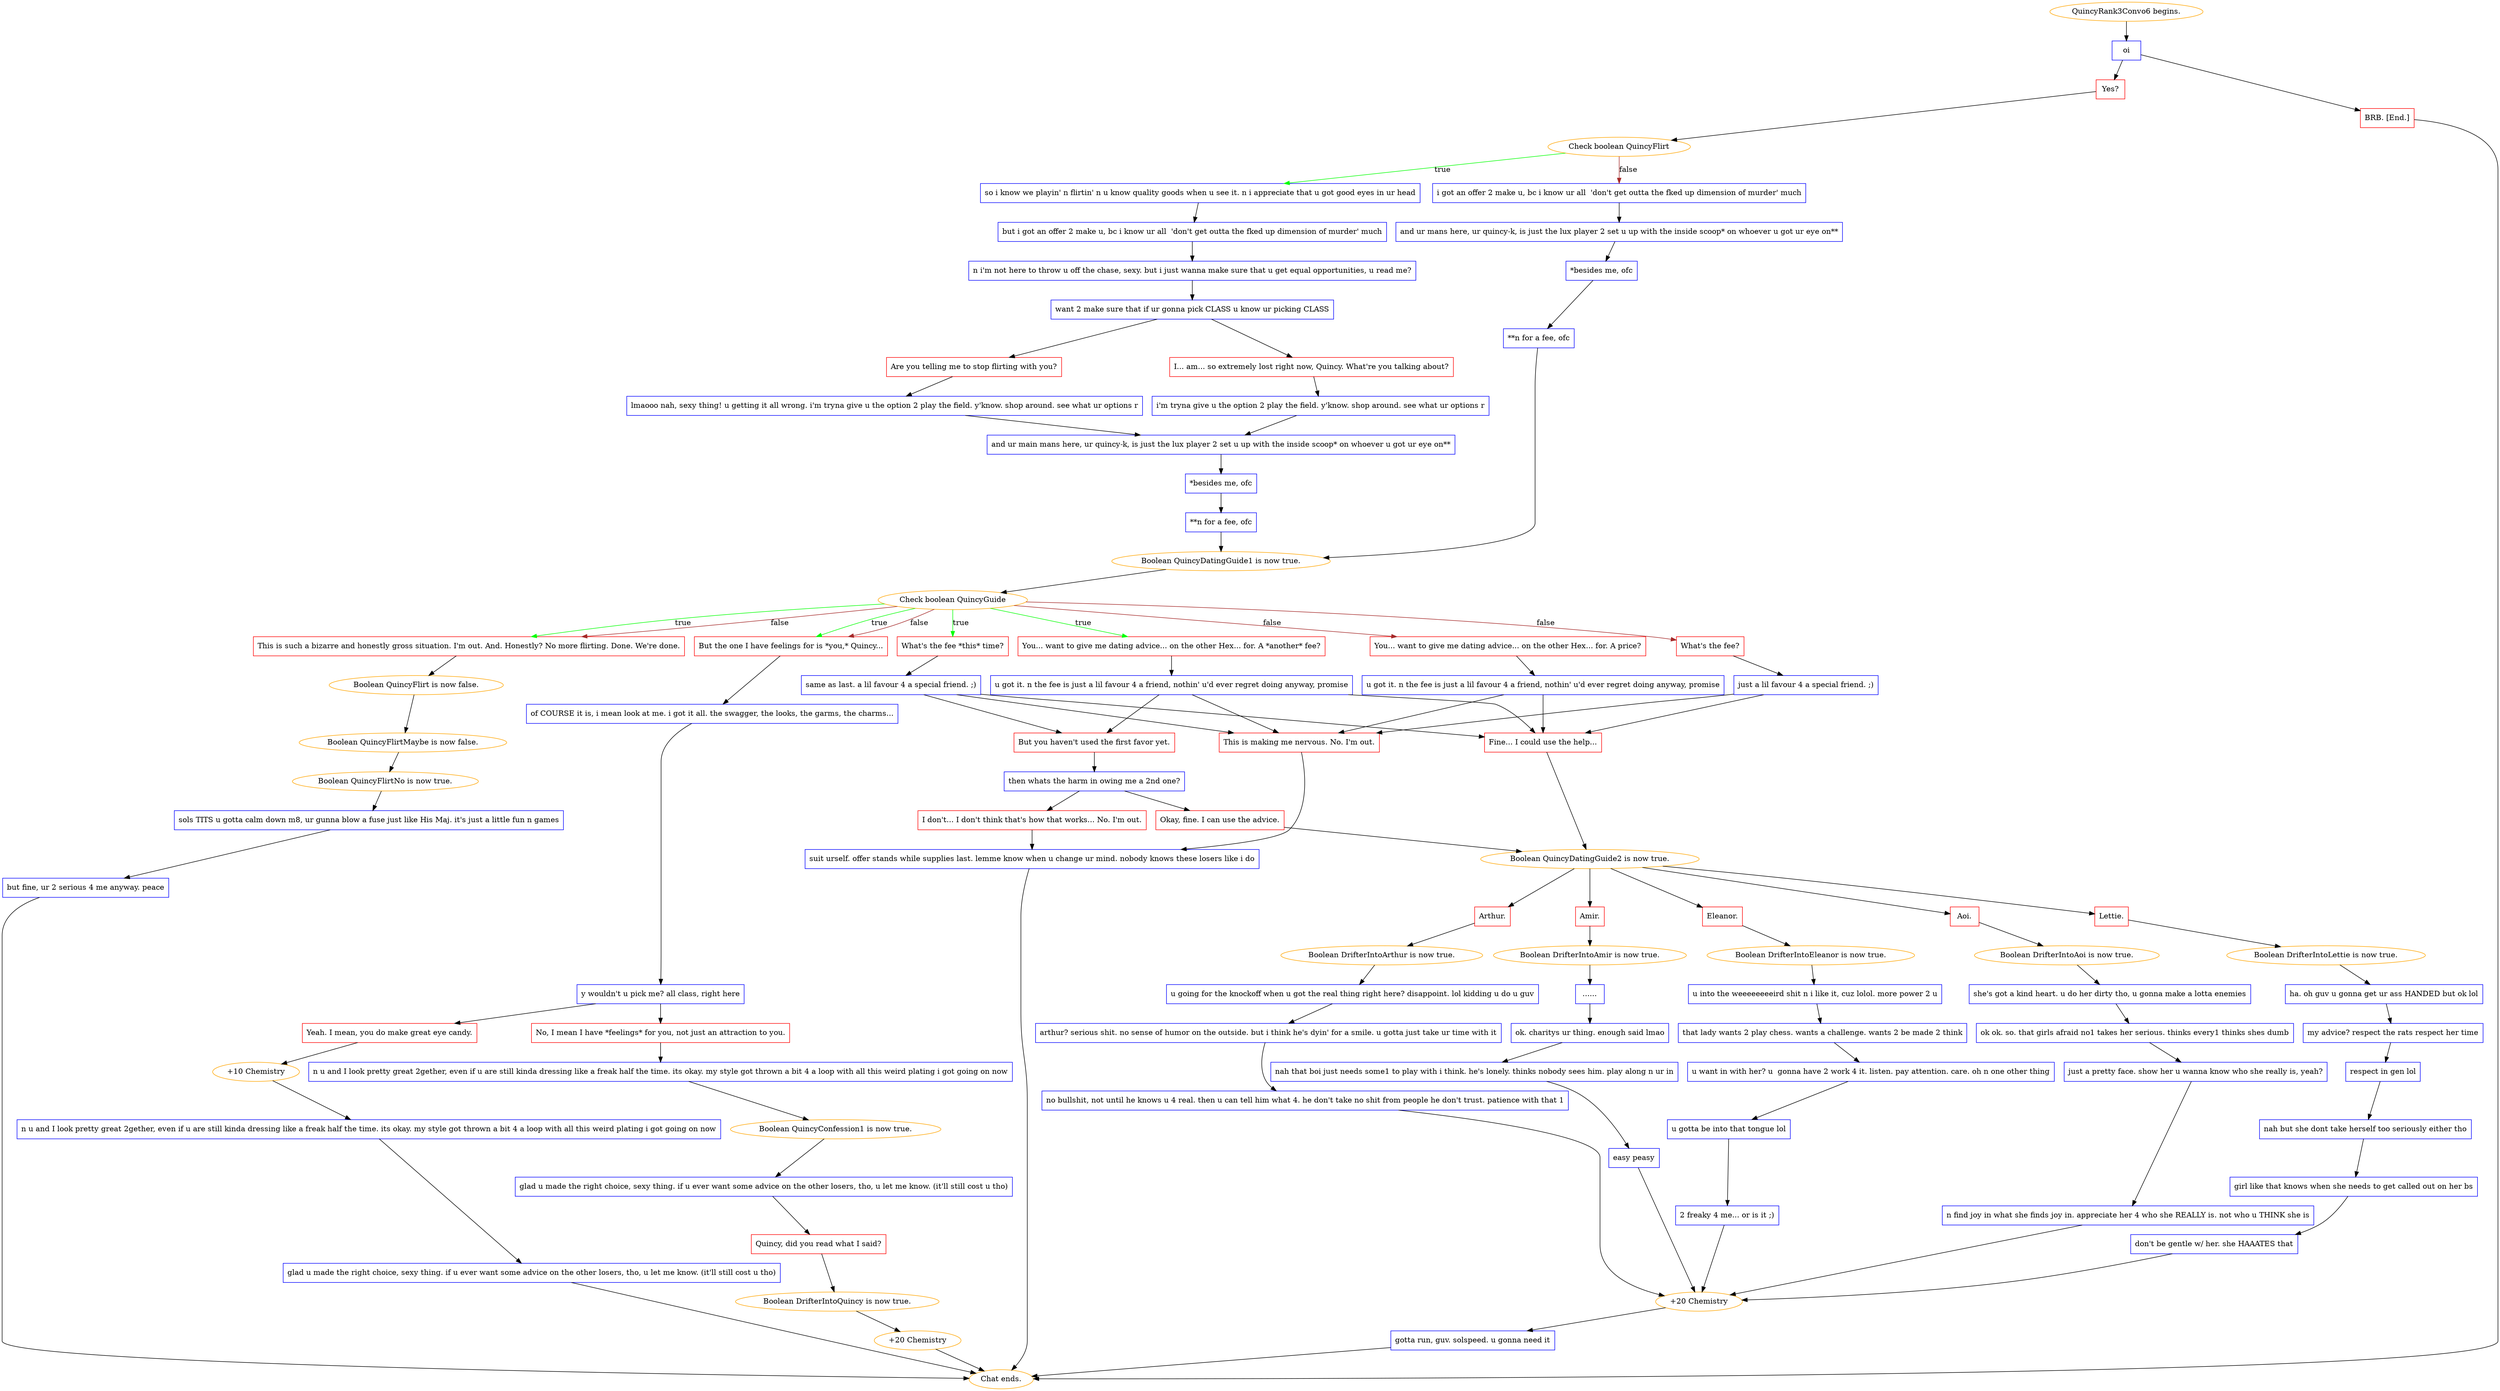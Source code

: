 digraph {
	"QuincyRank3Convo6 begins." [color=orange];
		"QuincyRank3Convo6 begins." -> 1613;
	1613 [label="oi",shape=box,color=blue];
		1613 -> 1614;
		1613 -> 1615;
	1614 [label="Yes?",shape=box,color=red];
		1614 -> 1617;
	1615 [label="BRB. [End.]",shape=box,color=red];
		1615 -> "Chat ends.";
	1617 [label="Check boolean QuincyFlirt",color=orange];
		1617 -> 1618 [label=true,color=green];
		1617 -> 1619 [label=false,color=brown];
	"Chat ends." [color=orange];
	1618 [label="so i know we playin' n flirtin' n u know quality goods when u see it. n i appreciate that u got good eyes in ur head",shape=box,color=blue];
		1618 -> 1620;
	1619 [label="i got an offer 2 make u, bc i know ur all  'don't get outta the fked up dimension of murder' much",shape=box,color=blue];
		1619 -> 1621;
	1620 [label="but i got an offer 2 make u, bc i know ur all  'don't get outta the fked up dimension of murder' much",shape=box,color=blue];
		1620 -> 1622;
	1621 [label="and ur mans here, ur quincy-k, is just the lux player 2 set u up with the inside scoop* on whoever u got ur eye on**",shape=box,color=blue];
		1621 -> 1623;
	1622 [label="n i'm not here to throw u off the chase, sexy. but i just wanna make sure that u get equal opportunities, u read me?",shape=box,color=blue];
		1622 -> 1625;
	1623 [label="*besides me, ofc",shape=box,color=blue];
		1623 -> 1624;
	1625 [label="want 2 make sure that if ur gonna pick CLASS u know ur picking CLASS",shape=box,color=blue];
		1625 -> 1626;
		1625 -> 1627;
	1624 [label="**n for a fee, ofc",shape=box,color=blue];
		1624 -> 1633;
	1626 [label="I... am... so extremely lost right now, Quincy. What're you talking about?",shape=box,color=red];
		1626 -> 1628;
	1627 [label="Are you telling me to stop flirting with you?",shape=box,color=red];
		1627 -> 1629;
	1633 [label="Boolean QuincyDatingGuide1 is now true.",color=orange];
		1633 -> 1634;
	1628 [label="i'm tryna give u the option 2 play the field. y'know. shop around. see what ur options r",shape=box,color=blue];
		1628 -> 1630;
	1629 [label="lmaooo nah, sexy thing! u getting it all wrong. i'm tryna give u the option 2 play the field. y'know. shop around. see what ur options r",shape=box,color=blue];
		1629 -> 1630;
	1634 [label="Check boolean QuincyGuide",color=orange];
		1634 -> 1635 [label=true,color=green];
		1634 -> 1636 [label=true,color=green];
		1634 -> 1639 [label=true,color=green];
		1634 -> 1640 [label=true,color=green];
		1634 -> 1637 [label=false,color=brown];
		1634 -> 1638 [label=false,color=brown];
		1634 -> 1639 [label=false,color=brown];
		1634 -> 1640 [label=false,color=brown];
	1630 [label="and ur main mans here, ur quincy-k, is just the lux player 2 set u up with the inside scoop* on whoever u got ur eye on**",shape=box,color=blue];
		1630 -> 1631;
	1635 [label="You... want to give me dating advice... on the other Hex... for. A *another* fee?",shape=box,color=red];
		1635 -> 1641;
	1636 [label="What's the fee *this* time?",shape=box,color=red];
		1636 -> 1642;
	1639 [label="This is such a bizarre and honestly gross situation. I'm out. And. Honestly? No more flirting. Done. We're done.",shape=box,color=red];
		1639 -> j2866309980;
	1640 [label="But the one I have feelings for is *you,* Quincy...",shape=box,color=red];
		1640 -> 1646;
	1637 [label="What's the fee?",shape=box,color=red];
		1637 -> 1643;
	1638 [label="You... want to give me dating advice... on the other Hex... for. A price?",shape=box,color=red];
		1638 -> 1644;
	1631 [label="*besides me, ofc",shape=box,color=blue];
		1631 -> 1632;
	1641 [label="u got it. n the fee is just a lil favour 4 a friend, nothin' u'd ever regret doing anyway, promise",shape=box,color=blue];
		1641 -> 1647;
		1641 -> 1648;
		1641 -> 1649;
	1642 [label="same as last. a lil favour 4 a special friend. ;)",shape=box,color=blue];
		1642 -> 1647;
		1642 -> 1648;
		1642 -> 1649;
	j2866309980 [label="Boolean QuincyFlirt is now false.",color=orange];
		j2866309980 -> j1480079891;
	1646 [label="of COURSE it is, i mean look at me. i got it all. the swagger, the looks, the garms, the charms...",shape=box,color=blue];
		1646 -> 1651;
	1643 [label="just a lil favour 4 a special friend. ;)",shape=box,color=blue];
		1643 -> 1648;
		1643 -> 1649;
	1644 [label="u got it. n the fee is just a lil favour 4 a friend, nothin' u'd ever regret doing anyway, promise",shape=box,color=blue];
		1644 -> 1648;
		1644 -> 1649;
	1632 [label="**n for a fee, ofc",shape=box,color=blue];
		1632 -> 1633;
	1647 [label="But you haven't used the first favor yet.",shape=box,color=red];
		1647 -> 1653;
	1648 [label="This is making me nervous. No. I'm out.",shape=box,color=red];
		1648 -> j3567558333;
	1649 [label="Fine... I could use the help...",shape=box,color=red];
		1649 -> 1655;
	j1480079891 [label="Boolean QuincyFlirtMaybe is now false.",color=orange];
		j1480079891 -> j3965504496;
	1651 [label="y wouldn't u pick me? all class, right here",shape=box,color=blue];
		1651 -> 1661;
		1651 -> 1662;
	1653 [label="then whats the harm in owing me a 2nd one?",shape=box,color=blue];
		1653 -> 1656;
		1653 -> 1657;
	j3567558333 [label="suit urself. offer stands while supplies last. lemme know when u change ur mind. nobody knows these losers like i do",shape=box,color=blue];
		j3567558333 -> "Chat ends.";
	1655 [label="Boolean QuincyDatingGuide2 is now true.",color=orange];
		1655 -> 1674;
		1655 -> 1675;
		1655 -> 1676;
		1655 -> 1677;
		1655 -> 1678;
	j3965504496 [label="Boolean QuincyFlirtNo is now true.",color=orange];
		j3965504496 -> j3587159200;
	1661 [label="No, I mean I have *feelings* for you, not just an attraction to you.",shape=box,color=red];
		1661 -> j3230022942;
	1662 [label="Yeah. I mean, you do make great eye candy.",shape=box,color=red];
		1662 -> j1843556832;
	1656 [label="I don't... I don't think that's how that works... No. I'm out.",shape=box,color=red];
		1656 -> j3567558333;
	1657 [label="Okay, fine. I can use the advice.",shape=box,color=red];
		1657 -> 1655;
	1674 [label="Lettie.",shape=box,color=red];
		1674 -> j862879674;
	1675 [label="Arthur.",shape=box,color=red];
		1675 -> j2077795935;
	1676 [label="Amir.",shape=box,color=red];
		1676 -> j1641720615;
	1677 [label="Eleanor.",shape=box,color=red];
		1677 -> j853159936;
	1678 [label="Aoi.",shape=box,color=red];
		1678 -> j1693209509;
	j3587159200 [label="sols TITS u gotta calm down m8, ur gunna blow a fuse just like His Maj. it's just a little fun n games",shape=box,color=blue];
		j3587159200 -> j1604693011;
	j3230022942 [label="n u and I look pretty great 2gether, even if u are still kinda dressing like a freak half the time. its okay. my style got thrown a bit 4 a loop with all this weird plating i got going on now",shape=box,color=blue];
		j3230022942 -> j1760023865;
	j1843556832 [label="+10 Chemistry",color=orange];
		j1843556832 -> j1311063885;
	j862879674 [label="Boolean DrifterIntoLettie is now true.",color=orange];
		j862879674 -> j893434572;
	j2077795935 [label="Boolean DrifterIntoArthur is now true.",color=orange];
		j2077795935 -> j2179966410;
	j1641720615 [label="Boolean DrifterIntoAmir is now true.",color=orange];
		j1641720615 -> j2150686165;
	j853159936 [label="Boolean DrifterIntoEleanor is now true.",color=orange];
		j853159936 -> j3832258468;
	j1693209509 [label="Boolean DrifterIntoAoi is now true.",color=orange];
		j1693209509 -> j1532379391;
	j1604693011 [label="but fine, ur 2 serious 4 me anyway. peace",shape=box,color=blue];
		j1604693011 -> "Chat ends.";
	j1760023865 [label="Boolean QuincyConfession1 is now true.",color=orange];
		j1760023865 -> j3887317725;
	j1311063885 [label="n u and I look pretty great 2gether, even if u are still kinda dressing like a freak half the time. its okay. my style got thrown a bit 4 a loop with all this weird plating i got going on now",shape=box,color=blue];
		j1311063885 -> j50919776;
	j893434572 [label="ha. oh guv u gonna get ur ass HANDED but ok lol",shape=box,color=blue];
		j893434572 -> j644764409;
	j2179966410 [label="u going for the knockoff when u got the real thing right here? disappoint. lol kidding u do u guv",shape=box,color=blue];
		j2179966410 -> j3550825313;
	j2150686165 [label="......",shape=box,color=blue];
		j2150686165 -> j1590908616;
	j3832258468 [label="u into the weeeeeeeeird shit n i like it, cuz lolol. more power 2 u",shape=box,color=blue];
		j3832258468 -> j2739838952;
	j1532379391 [label="she's got a kind heart. u do her dirty tho, u gonna make a lotta enemies",shape=box,color=blue];
		j1532379391 -> j2532774504;
	j3887317725 [label="glad u made the right choice, sexy thing. if u ever want some advice on the other losers, tho, u let me know. (it'll still cost u tho)",shape=box,color=blue];
		j3887317725 -> 1670;
	j50919776 [label="glad u made the right choice, sexy thing. if u ever want some advice on the other losers, tho, u let me know. (it'll still cost u tho)",shape=box,color=blue];
		j50919776 -> "Chat ends.";
	j644764409 [label="my advice? respect the rats respect her time",shape=box,color=blue];
		j644764409 -> j2112008913;
	j3550825313 [label="arthur? serious shit. no sense of humor on the outside. but i think he's dyin' for a smile. u gotta just take ur time with it",shape=box,color=blue];
		j3550825313 -> j2855530226;
	j1590908616 [label="ok. charitys ur thing. enough said lmao",shape=box,color=blue];
		j1590908616 -> j2708454876;
	j2739838952 [label="that lady wants 2 play chess. wants a challenge. wants 2 be made 2 think",shape=box,color=blue];
		j2739838952 -> j2032383097;
	j2532774504 [label="ok ok. so. that girls afraid no1 takes her serious. thinks every1 thinks shes dumb",shape=box,color=blue];
		j2532774504 -> j589531115;
	1670 [label="Quincy, did you read what I said?",shape=box,color=red];
		1670 -> j3495181317;
	j2112008913 [label="respect in gen lol",shape=box,color=blue];
		j2112008913 -> j934741263;
	j2855530226 [label="no bullshit, not until he knows u 4 real. then u can tell him what 4. he don't take no shit from people he don't trust. patience with that 1",shape=box,color=blue];
		j2855530226 -> j669413719;
	j2708454876 [label="nah that boi just needs some1 to play with i think. he's lonely. thinks nobody sees him. play along n ur in",shape=box,color=blue];
		j2708454876 -> j2207674400;
	j2032383097 [label="u want in with her? u  gonna have 2 work 4 it. listen. pay attention. care. oh n one other thing",shape=box,color=blue];
		j2032383097 -> j1375474218;
	j589531115 [label="just a pretty face. show her u wanna know who she really is, yeah?",shape=box,color=blue];
		j589531115 -> j3788326113;
	j3495181317 [label="Boolean DrifterIntoQuincy is now true.",color=orange];
		j3495181317 -> j2895199346;
	j934741263 [label="nah but she dont take herself too seriously either tho",shape=box,color=blue];
		j934741263 -> j1591990523;
	j669413719 [label="+20 Chemistry",color=orange];
		j669413719 -> j2741176501;
	j2207674400 [label="easy peasy",shape=box,color=blue];
		j2207674400 -> j669413719;
	j1375474218 [label="u gotta be into that tongue lol",shape=box,color=blue];
		j1375474218 -> j1813088090;
	j3788326113 [label="n find joy in what she finds joy in. appreciate her 4 who she REALLY is. not who u THINK she is",shape=box,color=blue];
		j3788326113 -> j669413719;
	j2895199346 [label="+20 Chemistry",color=orange];
		j2895199346 -> "Chat ends.";
	j1591990523 [label="girl like that knows when she needs to get called out on her bs",shape=box,color=blue];
		j1591990523 -> j3187111513;
	j2741176501 [label="gotta run, guv. solspeed. u gonna need it",shape=box,color=blue];
		j2741176501 -> "Chat ends.";
	j1813088090 [label="2 freaky 4 me... or is it ;)",shape=box,color=blue];
		j1813088090 -> j669413719;
	j3187111513 [label="don't be gentle w/ her. she HAAATES that",shape=box,color=blue];
		j3187111513 -> j669413719;
}